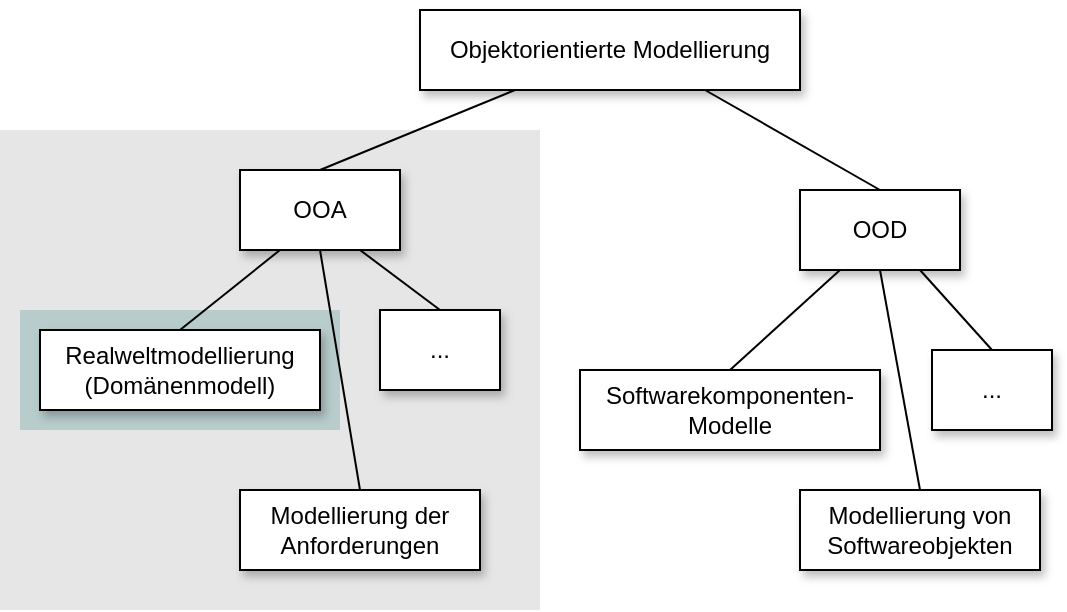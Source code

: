 <mxfile version="22.0.3" type="device">
  <diagram name="Seite-1" id="tFdaNgNejJl_n8ksysOp">
    <mxGraphModel dx="1050" dy="566" grid="1" gridSize="10" guides="1" tooltips="1" connect="1" arrows="1" fold="1" page="1" pageScale="1" pageWidth="827" pageHeight="1169" math="0" shadow="0">
      <root>
        <mxCell id="0" />
        <mxCell id="1" parent="0" />
        <mxCell id="YRpujRavWqYNDhnXGuo--3" value="" style="rounded=0;whiteSpace=wrap;html=1;strokeColor=none;fillColor=#E6E6E6;" parent="1" vertex="1">
          <mxGeometry x="40" y="100" width="270" height="240" as="geometry" />
        </mxCell>
        <mxCell id="YRpujRavWqYNDhnXGuo--1" value="" style="rounded=0;whiteSpace=wrap;html=1;fillColor=#006666;strokeColor=none;opacity=20;" parent="1" vertex="1">
          <mxGeometry x="50" y="190" width="160" height="60" as="geometry" />
        </mxCell>
        <mxCell id="jvjZXn_J_oO0lPrDbSM7-1" value="Objektorientierte Modellierung" style="rounded=0;whiteSpace=wrap;html=1;shadow=1;" parent="1" vertex="1">
          <mxGeometry x="250" y="40" width="190" height="40" as="geometry" />
        </mxCell>
        <mxCell id="jvjZXn_J_oO0lPrDbSM7-2" value="OOA" style="rounded=0;whiteSpace=wrap;html=1;shadow=1;" parent="1" vertex="1">
          <mxGeometry x="160" y="120" width="80" height="40" as="geometry" />
        </mxCell>
        <mxCell id="jvjZXn_J_oO0lPrDbSM7-3" value="&lt;div&gt;OOD&lt;/div&gt;" style="rounded=0;whiteSpace=wrap;html=1;shadow=1;" parent="1" vertex="1">
          <mxGeometry x="440" y="130" width="80" height="40" as="geometry" />
        </mxCell>
        <mxCell id="jvjZXn_J_oO0lPrDbSM7-4" value="Realweltmodellierung&lt;br&gt;(Domänenmodell)" style="rounded=0;whiteSpace=wrap;html=1;shadow=1;" parent="1" vertex="1">
          <mxGeometry x="60" y="200" width="140" height="40" as="geometry" />
        </mxCell>
        <mxCell id="jvjZXn_J_oO0lPrDbSM7-5" value="Modellierung der Anforderungen" style="rounded=0;whiteSpace=wrap;html=1;shadow=1;" parent="1" vertex="1">
          <mxGeometry x="160" y="280" width="120" height="40" as="geometry" />
        </mxCell>
        <mxCell id="jvjZXn_J_oO0lPrDbSM7-6" value="&lt;div&gt;...&lt;/div&gt;" style="rounded=0;whiteSpace=wrap;html=1;shadow=1;" parent="1" vertex="1">
          <mxGeometry x="230" y="190" width="60" height="40" as="geometry" />
        </mxCell>
        <mxCell id="jvjZXn_J_oO0lPrDbSM7-7" value="Softwarekomponenten-&lt;br&gt;Modelle" style="rounded=0;whiteSpace=wrap;html=1;shadow=1;" parent="1" vertex="1">
          <mxGeometry x="330" y="220" width="150" height="40" as="geometry" />
        </mxCell>
        <mxCell id="jvjZXn_J_oO0lPrDbSM7-8" value="Modellierung von Softwareobjekten" style="rounded=0;whiteSpace=wrap;html=1;shadow=1;" parent="1" vertex="1">
          <mxGeometry x="440" y="280" width="120" height="40" as="geometry" />
        </mxCell>
        <mxCell id="jvjZXn_J_oO0lPrDbSM7-9" value="&lt;div&gt;...&lt;/div&gt;" style="rounded=0;whiteSpace=wrap;html=1;shadow=1;" parent="1" vertex="1">
          <mxGeometry x="506" y="210" width="60" height="40" as="geometry" />
        </mxCell>
        <mxCell id="jvjZXn_J_oO0lPrDbSM7-10" value="" style="endArrow=none;html=1;rounded=0;exitX=0.25;exitY=1;exitDx=0;exitDy=0;entryX=0.5;entryY=0;entryDx=0;entryDy=0;" parent="1" source="jvjZXn_J_oO0lPrDbSM7-2" target="jvjZXn_J_oO0lPrDbSM7-4" edge="1">
          <mxGeometry width="50" height="50" relative="1" as="geometry">
            <mxPoint x="170" y="420" as="sourcePoint" />
            <mxPoint x="220" y="370" as="targetPoint" />
          </mxGeometry>
        </mxCell>
        <mxCell id="jvjZXn_J_oO0lPrDbSM7-11" value="" style="endArrow=none;html=1;rounded=0;exitX=0.5;exitY=1;exitDx=0;exitDy=0;entryX=0.5;entryY=0;entryDx=0;entryDy=0;" parent="1" source="jvjZXn_J_oO0lPrDbSM7-2" target="jvjZXn_J_oO0lPrDbSM7-5" edge="1">
          <mxGeometry width="50" height="50" relative="1" as="geometry">
            <mxPoint x="430" y="320" as="sourcePoint" />
            <mxPoint x="480" y="270" as="targetPoint" />
          </mxGeometry>
        </mxCell>
        <mxCell id="jvjZXn_J_oO0lPrDbSM7-12" value="" style="endArrow=none;html=1;rounded=0;exitX=0.75;exitY=1;exitDx=0;exitDy=0;entryX=0.5;entryY=0;entryDx=0;entryDy=0;" parent="1" source="jvjZXn_J_oO0lPrDbSM7-2" target="jvjZXn_J_oO0lPrDbSM7-6" edge="1">
          <mxGeometry width="50" height="50" relative="1" as="geometry">
            <mxPoint x="430" y="320" as="sourcePoint" />
            <mxPoint x="480" y="270" as="targetPoint" />
          </mxGeometry>
        </mxCell>
        <mxCell id="jvjZXn_J_oO0lPrDbSM7-13" value="" style="endArrow=none;html=1;rounded=0;entryX=0.25;entryY=1;entryDx=0;entryDy=0;exitX=0.5;exitY=0;exitDx=0;exitDy=0;" parent="1" source="jvjZXn_J_oO0lPrDbSM7-2" target="jvjZXn_J_oO0lPrDbSM7-1" edge="1">
          <mxGeometry width="50" height="50" relative="1" as="geometry">
            <mxPoint x="390" y="420" as="sourcePoint" />
            <mxPoint x="440" y="370" as="targetPoint" />
          </mxGeometry>
        </mxCell>
        <mxCell id="jvjZXn_J_oO0lPrDbSM7-15" value="" style="endArrow=none;html=1;rounded=0;entryX=0.75;entryY=1;entryDx=0;entryDy=0;exitX=0.5;exitY=0;exitDx=0;exitDy=0;" parent="1" source="jvjZXn_J_oO0lPrDbSM7-3" target="jvjZXn_J_oO0lPrDbSM7-1" edge="1">
          <mxGeometry width="50" height="50" relative="1" as="geometry">
            <mxPoint x="430" y="320" as="sourcePoint" />
            <mxPoint x="480" y="270" as="targetPoint" />
          </mxGeometry>
        </mxCell>
        <mxCell id="jvjZXn_J_oO0lPrDbSM7-16" value="" style="endArrow=none;html=1;rounded=0;entryX=0.25;entryY=1;entryDx=0;entryDy=0;exitX=0.5;exitY=0;exitDx=0;exitDy=0;" parent="1" source="jvjZXn_J_oO0lPrDbSM7-7" target="jvjZXn_J_oO0lPrDbSM7-3" edge="1">
          <mxGeometry width="50" height="50" relative="1" as="geometry">
            <mxPoint x="206" y="490" as="sourcePoint" />
            <mxPoint x="256" y="440" as="targetPoint" />
          </mxGeometry>
        </mxCell>
        <mxCell id="jvjZXn_J_oO0lPrDbSM7-17" value="" style="endArrow=none;html=1;rounded=0;entryX=0.5;entryY=1;entryDx=0;entryDy=0;exitX=0.5;exitY=0;exitDx=0;exitDy=0;" parent="1" source="jvjZXn_J_oO0lPrDbSM7-8" target="jvjZXn_J_oO0lPrDbSM7-3" edge="1">
          <mxGeometry width="50" height="50" relative="1" as="geometry">
            <mxPoint x="396" y="510" as="sourcePoint" />
            <mxPoint x="446" y="460" as="targetPoint" />
          </mxGeometry>
        </mxCell>
        <mxCell id="jvjZXn_J_oO0lPrDbSM7-18" value="" style="endArrow=none;html=1;rounded=0;entryX=0.75;entryY=1;entryDx=0;entryDy=0;exitX=0.5;exitY=0;exitDx=0;exitDy=0;" parent="1" source="jvjZXn_J_oO0lPrDbSM7-9" target="jvjZXn_J_oO0lPrDbSM7-3" edge="1">
          <mxGeometry width="50" height="50" relative="1" as="geometry">
            <mxPoint x="286" y="490" as="sourcePoint" />
            <mxPoint x="336" y="440" as="targetPoint" />
          </mxGeometry>
        </mxCell>
      </root>
    </mxGraphModel>
  </diagram>
</mxfile>
